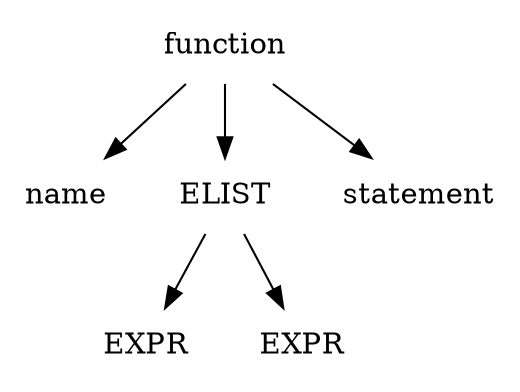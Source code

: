 digraph L0 {
        size = "4,3";
        ordering=out;
        node [shape = plaintext];
        function -> {name ELIST statement};
        ELIST -> {expr1 expr2};
        expr1 [label=EXPR];
        expr2 [label=EXPR];
}
